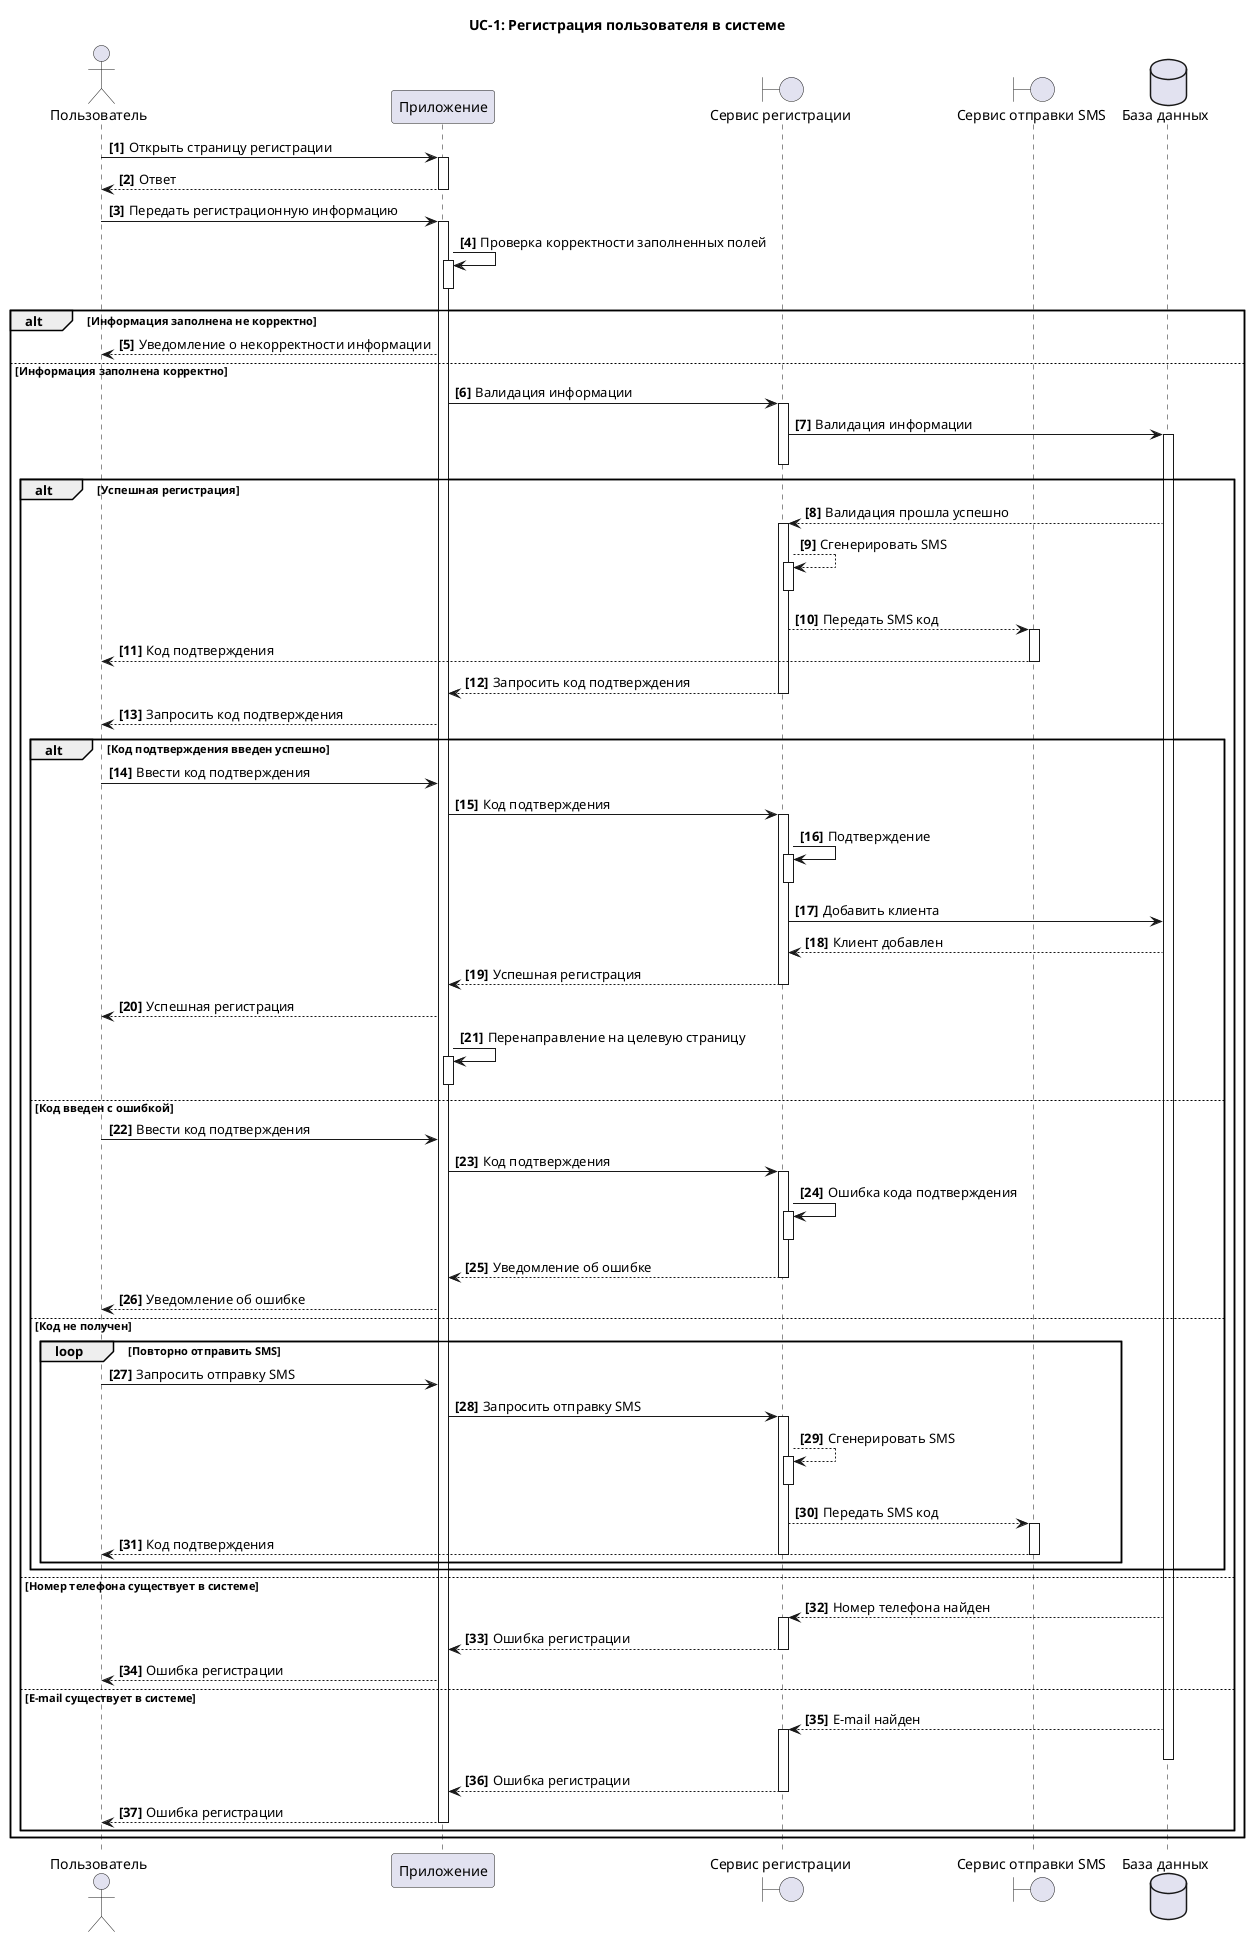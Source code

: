 @startuml
title UC-1: Регистрация пользователя в системе
actor "Пользователь" as U 
participant  "Приложение" as A 
boundary "Сервис регистрации" as S
boundary "Сервис отправки SMS" as SMS
dataBase "База данных" as DB 
autonumber "<b>[0]"  

U->A++: Открыть страницу регистрации
return Ответ
U->A++: Передать регистрационную информацию
A->A++: Проверка корректности заполненных полей
A--
alt Информация заполнена не корректно
A-->U:Уведомление о некорректности информации
else  Информация заполнена корректно
A->S++: Валидация информации
S->DB++: Валидация информации
alt Успешная регистрация
S--
DB-->S++: Валидация прошла успешно
S-->S++: Сгенерировать SMS
S--
S-->SMS++: Передать SMS код
SMS-->U--: Код подтверждения
S-->A: Запросить код подтверждения
S--
A-->U: Запросить код подтверждения

alt Код подтверждения введен успешно
U->A: Ввести код подтверждения
A->S++: Код подтверждения
S->S++: Подтверждение
S--
S->DB: Добавить клиента
DB-->S: Клиент добавлен
S-->A: Успешная регистрация
S--
A-->U: Успешная регистрация
A->A++:Перенаправление на целевую страницу
A--
else Код введен с ошибкой
U->A: Ввести код подтверждения
A->S++: Код подтверждения
S->S++: Ошибка кода подтверждения
S--
S-->A: Уведомление об ошибке
S--
A-->U: Уведомление об ошибке
else Код не получен
loop Повторно отправить SMS
U->A: Запросить отправку SMS
A->S++: Запросить отправку SMS
S-->S++: Сгенерировать SMS
S--
S-->SMS++: Передать SMS код
SMS-->U--: Код подтверждения
S--
end
end
else Номер телефона существует в системе
DB-->S++: Номер телефона найден
S-->A: Ошибка регистрации
S--
A-->U: Ошибка регистрации
else E-mail существует в системе
DB-->S++: E-mail найден
DB--
S-->A: Ошибка регистрации
S--
A-->U: Ошибка регистрации
A--
end
end
@enduml

